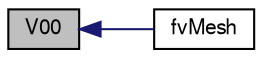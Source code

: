 digraph "V00"
{
  bgcolor="transparent";
  edge [fontname="FreeSans",fontsize="10",labelfontname="FreeSans",labelfontsize="10"];
  node [fontname="FreeSans",fontsize="10",shape=record];
  rankdir="LR";
  Node1 [label="V00",height=0.2,width=0.4,color="black", fillcolor="grey75", style="filled" fontcolor="black"];
  Node1 -> Node2 [dir="back",color="midnightblue",fontsize="10",style="solid",fontname="FreeSans"];
  Node2 [label="fvMesh",height=0.2,width=0.4,color="black",URL="$a00851.html#a0c27d0e427e192f6dd4cd0efe7fb3baa",tooltip="Construct from IOobject. "];
}
